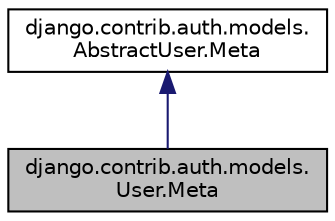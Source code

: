 digraph "django.contrib.auth.models.User.Meta"
{
 // LATEX_PDF_SIZE
  edge [fontname="Helvetica",fontsize="10",labelfontname="Helvetica",labelfontsize="10"];
  node [fontname="Helvetica",fontsize="10",shape=record];
  Node1 [label="django.contrib.auth.models.\lUser.Meta",height=0.2,width=0.4,color="black", fillcolor="grey75", style="filled", fontcolor="black",tooltip=" "];
  Node2 -> Node1 [dir="back",color="midnightblue",fontsize="10",style="solid",fontname="Helvetica"];
  Node2 [label="django.contrib.auth.models.\lAbstractUser.Meta",height=0.2,width=0.4,color="black", fillcolor="white", style="filled",URL="$de/da4/classdjango_1_1contrib_1_1auth_1_1models_1_1_abstract_user_1_1_meta.html",tooltip=" "];
}
